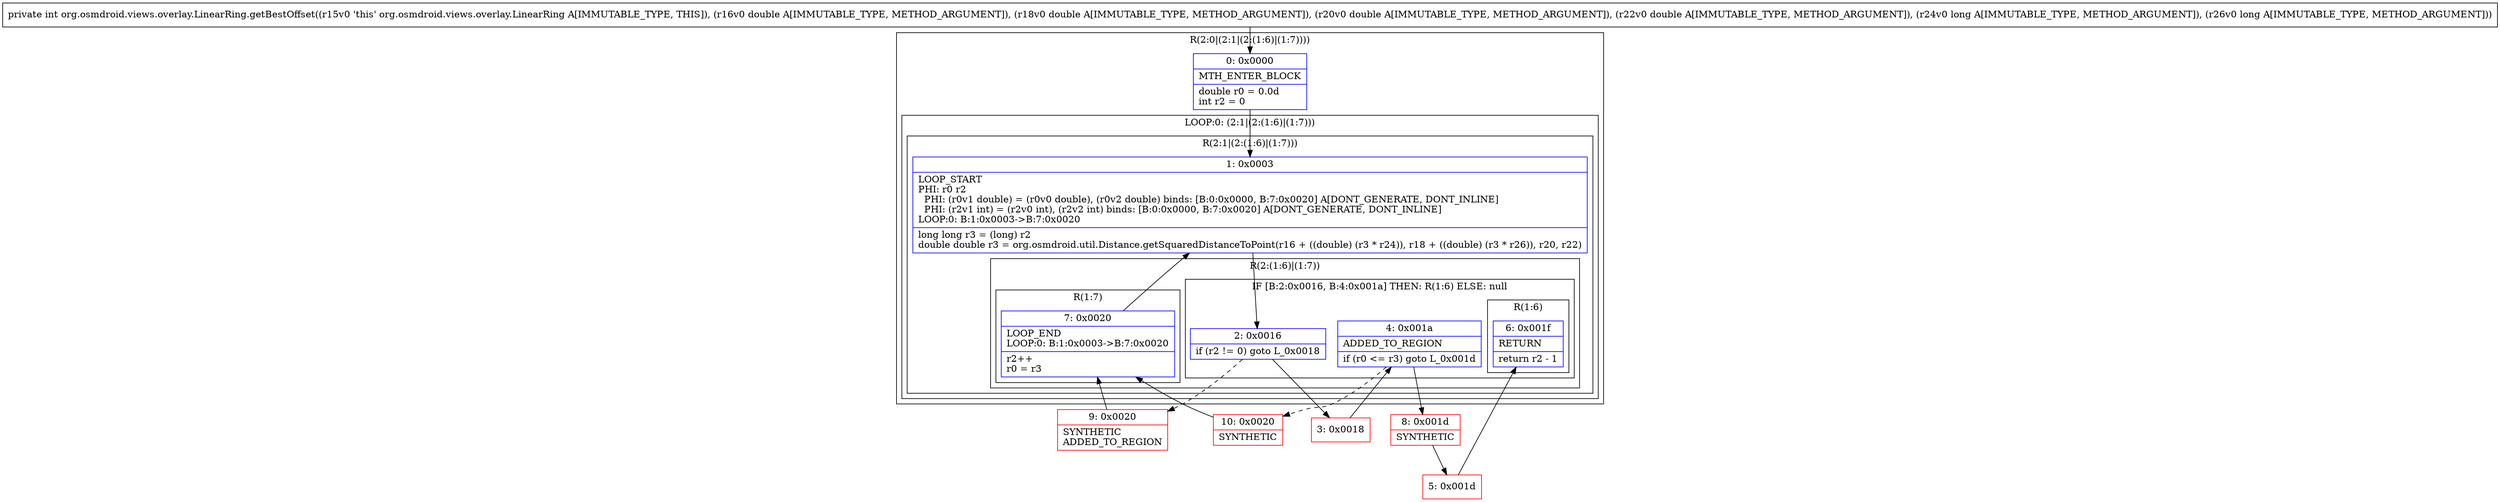 digraph "CFG fororg.osmdroid.views.overlay.LinearRing.getBestOffset(DDDDJJ)I" {
subgraph cluster_Region_1572969541 {
label = "R(2:0|(2:1|(2:(1:6)|(1:7))))";
node [shape=record,color=blue];
Node_0 [shape=record,label="{0\:\ 0x0000|MTH_ENTER_BLOCK\l|double r0 = 0.0d\lint r2 = 0\l}"];
subgraph cluster_LoopRegion_1782121379 {
label = "LOOP:0: (2:1|(2:(1:6)|(1:7)))";
node [shape=record,color=blue];
subgraph cluster_Region_1604515270 {
label = "R(2:1|(2:(1:6)|(1:7)))";
node [shape=record,color=blue];
Node_1 [shape=record,label="{1\:\ 0x0003|LOOP_START\lPHI: r0 r2 \l  PHI: (r0v1 double) = (r0v0 double), (r0v2 double) binds: [B:0:0x0000, B:7:0x0020] A[DONT_GENERATE, DONT_INLINE]\l  PHI: (r2v1 int) = (r2v0 int), (r2v2 int) binds: [B:0:0x0000, B:7:0x0020] A[DONT_GENERATE, DONT_INLINE]\lLOOP:0: B:1:0x0003\-\>B:7:0x0020\l|long long r3 = (long) r2\ldouble double r3 = org.osmdroid.util.Distance.getSquaredDistanceToPoint(r16 + ((double) (r3 * r24)), r18 + ((double) (r3 * r26)), r20, r22)\l}"];
subgraph cluster_Region_701914943 {
label = "R(2:(1:6)|(1:7))";
node [shape=record,color=blue];
subgraph cluster_IfRegion_825467666 {
label = "IF [B:2:0x0016, B:4:0x001a] THEN: R(1:6) ELSE: null";
node [shape=record,color=blue];
Node_2 [shape=record,label="{2\:\ 0x0016|if (r2 != 0) goto L_0x0018\l}"];
Node_4 [shape=record,label="{4\:\ 0x001a|ADDED_TO_REGION\l|if (r0 \<= r3) goto L_0x001d\l}"];
subgraph cluster_Region_240150979 {
label = "R(1:6)";
node [shape=record,color=blue];
Node_6 [shape=record,label="{6\:\ 0x001f|RETURN\l|return r2 \- 1\l}"];
}
}
subgraph cluster_Region_7783906 {
label = "R(1:7)";
node [shape=record,color=blue];
Node_7 [shape=record,label="{7\:\ 0x0020|LOOP_END\lLOOP:0: B:1:0x0003\-\>B:7:0x0020\l|r2++\lr0 = r3\l}"];
}
}
}
}
}
Node_3 [shape=record,color=red,label="{3\:\ 0x0018}"];
Node_5 [shape=record,color=red,label="{5\:\ 0x001d}"];
Node_8 [shape=record,color=red,label="{8\:\ 0x001d|SYNTHETIC\l}"];
Node_9 [shape=record,color=red,label="{9\:\ 0x0020|SYNTHETIC\lADDED_TO_REGION\l}"];
Node_10 [shape=record,color=red,label="{10\:\ 0x0020|SYNTHETIC\l}"];
MethodNode[shape=record,label="{private int org.osmdroid.views.overlay.LinearRing.getBestOffset((r15v0 'this' org.osmdroid.views.overlay.LinearRing A[IMMUTABLE_TYPE, THIS]), (r16v0 double A[IMMUTABLE_TYPE, METHOD_ARGUMENT]), (r18v0 double A[IMMUTABLE_TYPE, METHOD_ARGUMENT]), (r20v0 double A[IMMUTABLE_TYPE, METHOD_ARGUMENT]), (r22v0 double A[IMMUTABLE_TYPE, METHOD_ARGUMENT]), (r24v0 long A[IMMUTABLE_TYPE, METHOD_ARGUMENT]), (r26v0 long A[IMMUTABLE_TYPE, METHOD_ARGUMENT])) }"];
MethodNode -> Node_0;
Node_0 -> Node_1;
Node_1 -> Node_2;
Node_2 -> Node_3;
Node_2 -> Node_9[style=dashed];
Node_4 -> Node_8;
Node_4 -> Node_10[style=dashed];
Node_7 -> Node_1;
Node_3 -> Node_4;
Node_5 -> Node_6;
Node_8 -> Node_5;
Node_9 -> Node_7;
Node_10 -> Node_7;
}


